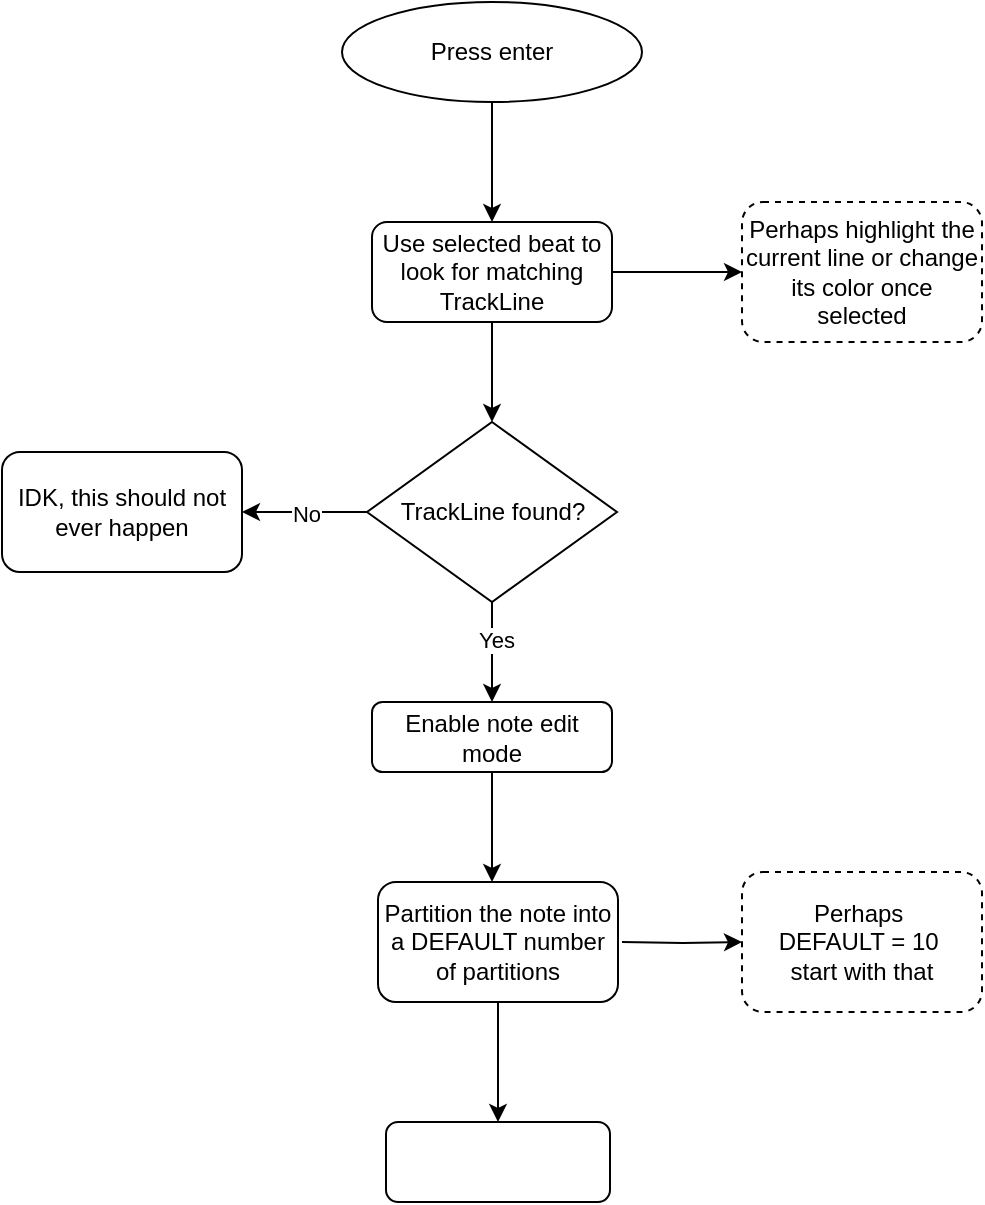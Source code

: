<mxfile version="28.0.6">
  <diagram name="Page-1" id="0YHGau-DMw19u6aZMMi5">
    <mxGraphModel dx="806" dy="531" grid="1" gridSize="10" guides="1" tooltips="1" connect="1" arrows="1" fold="1" page="1" pageScale="1" pageWidth="850" pageHeight="1100" math="0" shadow="0">
      <root>
        <mxCell id="0" />
        <mxCell id="1" parent="0" />
        <mxCell id="IVpzqw-JiFi6awSvrfT_-2" value="Press enter" style="ellipse;whiteSpace=wrap;html=1;" parent="1" vertex="1">
          <mxGeometry x="250" y="90" width="150" height="50" as="geometry" />
        </mxCell>
        <mxCell id="IVpzqw-JiFi6awSvrfT_-3" value="" style="endArrow=classic;html=1;rounded=0;exitX=0.5;exitY=1;exitDx=0;exitDy=0;entryX=0.5;entryY=0;entryDx=0;entryDy=0;" parent="1" source="IVpzqw-JiFi6awSvrfT_-2" target="IVpzqw-JiFi6awSvrfT_-6" edge="1">
          <mxGeometry width="50" height="50" relative="1" as="geometry">
            <mxPoint x="325" y="50" as="sourcePoint" />
            <mxPoint x="325" y="100" as="targetPoint" />
          </mxGeometry>
        </mxCell>
        <mxCell id="IVpzqw-JiFi6awSvrfT_-8" style="edgeStyle=orthogonalEdgeStyle;rounded=0;orthogonalLoop=1;jettySize=auto;html=1;exitX=1;exitY=0.5;exitDx=0;exitDy=0;entryX=0;entryY=0.5;entryDx=0;entryDy=0;" parent="1" source="IVpzqw-JiFi6awSvrfT_-6" target="IVpzqw-JiFi6awSvrfT_-7" edge="1">
          <mxGeometry relative="1" as="geometry" />
        </mxCell>
        <mxCell id="IVpzqw-JiFi6awSvrfT_-19" style="edgeStyle=orthogonalEdgeStyle;rounded=0;orthogonalLoop=1;jettySize=auto;html=1;exitX=0.5;exitY=1;exitDx=0;exitDy=0;entryX=0.5;entryY=0;entryDx=0;entryDy=0;" parent="1" source="IVpzqw-JiFi6awSvrfT_-6" target="IVpzqw-JiFi6awSvrfT_-10" edge="1">
          <mxGeometry relative="1" as="geometry">
            <mxPoint x="325" y="270" as="targetPoint" />
          </mxGeometry>
        </mxCell>
        <mxCell id="IVpzqw-JiFi6awSvrfT_-6" value="Use selected beat to&lt;div&gt;look for matching TrackLine&lt;/div&gt;" style="rounded=1;whiteSpace=wrap;html=1;" parent="1" vertex="1">
          <mxGeometry x="265" y="200" width="120" height="50" as="geometry" />
        </mxCell>
        <mxCell id="IVpzqw-JiFi6awSvrfT_-7" value="Perhaps highlight the current line or change its color once selected" style="rounded=1;whiteSpace=wrap;html=1;dashed=1;" parent="1" vertex="1">
          <mxGeometry x="450" y="190" width="120" height="70" as="geometry" />
        </mxCell>
        <mxCell id="IVpzqw-JiFi6awSvrfT_-21" style="edgeStyle=orthogonalEdgeStyle;rounded=0;orthogonalLoop=1;jettySize=auto;html=1;exitX=0;exitY=0.5;exitDx=0;exitDy=0;entryX=1;entryY=0.5;entryDx=0;entryDy=0;" parent="1" source="IVpzqw-JiFi6awSvrfT_-10" target="IVpzqw-JiFi6awSvrfT_-23" edge="1">
          <mxGeometry relative="1" as="geometry">
            <mxPoint x="200" y="345" as="targetPoint" />
          </mxGeometry>
        </mxCell>
        <mxCell id="IVpzqw-JiFi6awSvrfT_-22" value="No" style="edgeLabel;html=1;align=center;verticalAlign=middle;resizable=0;points=[];" parent="IVpzqw-JiFi6awSvrfT_-21" vertex="1" connectable="0">
          <mxGeometry x="-0.002" y="1" relative="1" as="geometry">
            <mxPoint as="offset" />
          </mxGeometry>
        </mxCell>
        <mxCell id="IVpzqw-JiFi6awSvrfT_-10" value="TrackLine found?" style="rhombus;whiteSpace=wrap;html=1;" parent="1" vertex="1">
          <mxGeometry x="262.5" y="300" width="125" height="90" as="geometry" />
        </mxCell>
        <mxCell id="IVpzqw-JiFi6awSvrfT_-12" value="" style="endArrow=classic;html=1;rounded=0;exitX=0.5;exitY=1;exitDx=0;exitDy=0;entryX=0.5;entryY=0;entryDx=0;entryDy=0;" parent="1" source="IVpzqw-JiFi6awSvrfT_-10" target="IVpzqw-JiFi6awSvrfT_-14" edge="1">
          <mxGeometry width="50" height="50" relative="1" as="geometry">
            <mxPoint x="420" y="450" as="sourcePoint" />
            <mxPoint x="460" y="395" as="targetPoint" />
          </mxGeometry>
        </mxCell>
        <mxCell id="IVpzqw-JiFi6awSvrfT_-13" value="Yes" style="edgeLabel;html=1;align=center;verticalAlign=middle;resizable=0;points=[];" parent="IVpzqw-JiFi6awSvrfT_-12" vertex="1" connectable="0">
          <mxGeometry x="-0.269" y="1" relative="1" as="geometry">
            <mxPoint x="1" as="offset" />
          </mxGeometry>
        </mxCell>
        <mxCell id="IVpzqw-JiFi6awSvrfT_-24" style="edgeStyle=orthogonalEdgeStyle;rounded=0;orthogonalLoop=1;jettySize=auto;html=1;" parent="1" source="IVpzqw-JiFi6awSvrfT_-14" edge="1">
          <mxGeometry relative="1" as="geometry">
            <mxPoint x="325" y="530" as="targetPoint" />
          </mxGeometry>
        </mxCell>
        <mxCell id="IVpzqw-JiFi6awSvrfT_-14" value="Enable note edit mode" style="rounded=1;whiteSpace=wrap;html=1;" parent="1" vertex="1">
          <mxGeometry x="265" y="440" width="120" height="35" as="geometry" />
        </mxCell>
        <mxCell id="IVpzqw-JiFi6awSvrfT_-23" value="IDK, this should not ever happen" style="rounded=1;whiteSpace=wrap;html=1;" parent="1" vertex="1">
          <mxGeometry x="80" y="315" width="120" height="60" as="geometry" />
        </mxCell>
        <mxCell id="IVpzqw-JiFi6awSvrfT_-26" value="Partition the note into a DEFAULT number of partitions" style="rounded=1;whiteSpace=wrap;html=1;" parent="1" vertex="1">
          <mxGeometry x="268" y="530" width="120" height="60" as="geometry" />
        </mxCell>
        <mxCell id="IVpzqw-JiFi6awSvrfT_-27" style="edgeStyle=orthogonalEdgeStyle;rounded=0;orthogonalLoop=1;jettySize=auto;html=1;entryX=0;entryY=0.5;entryDx=0;entryDy=0;" parent="1" target="IVpzqw-JiFi6awSvrfT_-28" edge="1">
          <mxGeometry relative="1" as="geometry">
            <mxPoint x="390" y="560" as="sourcePoint" />
          </mxGeometry>
        </mxCell>
        <mxCell id="IVpzqw-JiFi6awSvrfT_-28" value="Perhaps&amp;nbsp;&lt;div&gt;DEFAULT = 10&amp;nbsp;&lt;/div&gt;&lt;div&gt;start with that&lt;/div&gt;" style="rounded=1;whiteSpace=wrap;html=1;dashed=1;" parent="1" vertex="1">
          <mxGeometry x="450" y="525" width="120" height="70" as="geometry" />
        </mxCell>
        <mxCell id="IVpzqw-JiFi6awSvrfT_-29" value="" style="endArrow=classic;html=1;rounded=0;exitX=0.5;exitY=1;exitDx=0;exitDy=0;entryX=0.5;entryY=0;entryDx=0;entryDy=0;" parent="1" source="IVpzqw-JiFi6awSvrfT_-26" target="IVpzqw-JiFi6awSvrfT_-31" edge="1">
          <mxGeometry width="50" height="50" relative="1" as="geometry">
            <mxPoint x="340" y="710" as="sourcePoint" />
            <mxPoint x="328" y="630" as="targetPoint" />
          </mxGeometry>
        </mxCell>
        <mxCell id="IVpzqw-JiFi6awSvrfT_-31" value="" style="rounded=1;whiteSpace=wrap;html=1;" parent="1" vertex="1">
          <mxGeometry x="272" y="650" width="112" height="40" as="geometry" />
        </mxCell>
      </root>
    </mxGraphModel>
  </diagram>
</mxfile>

